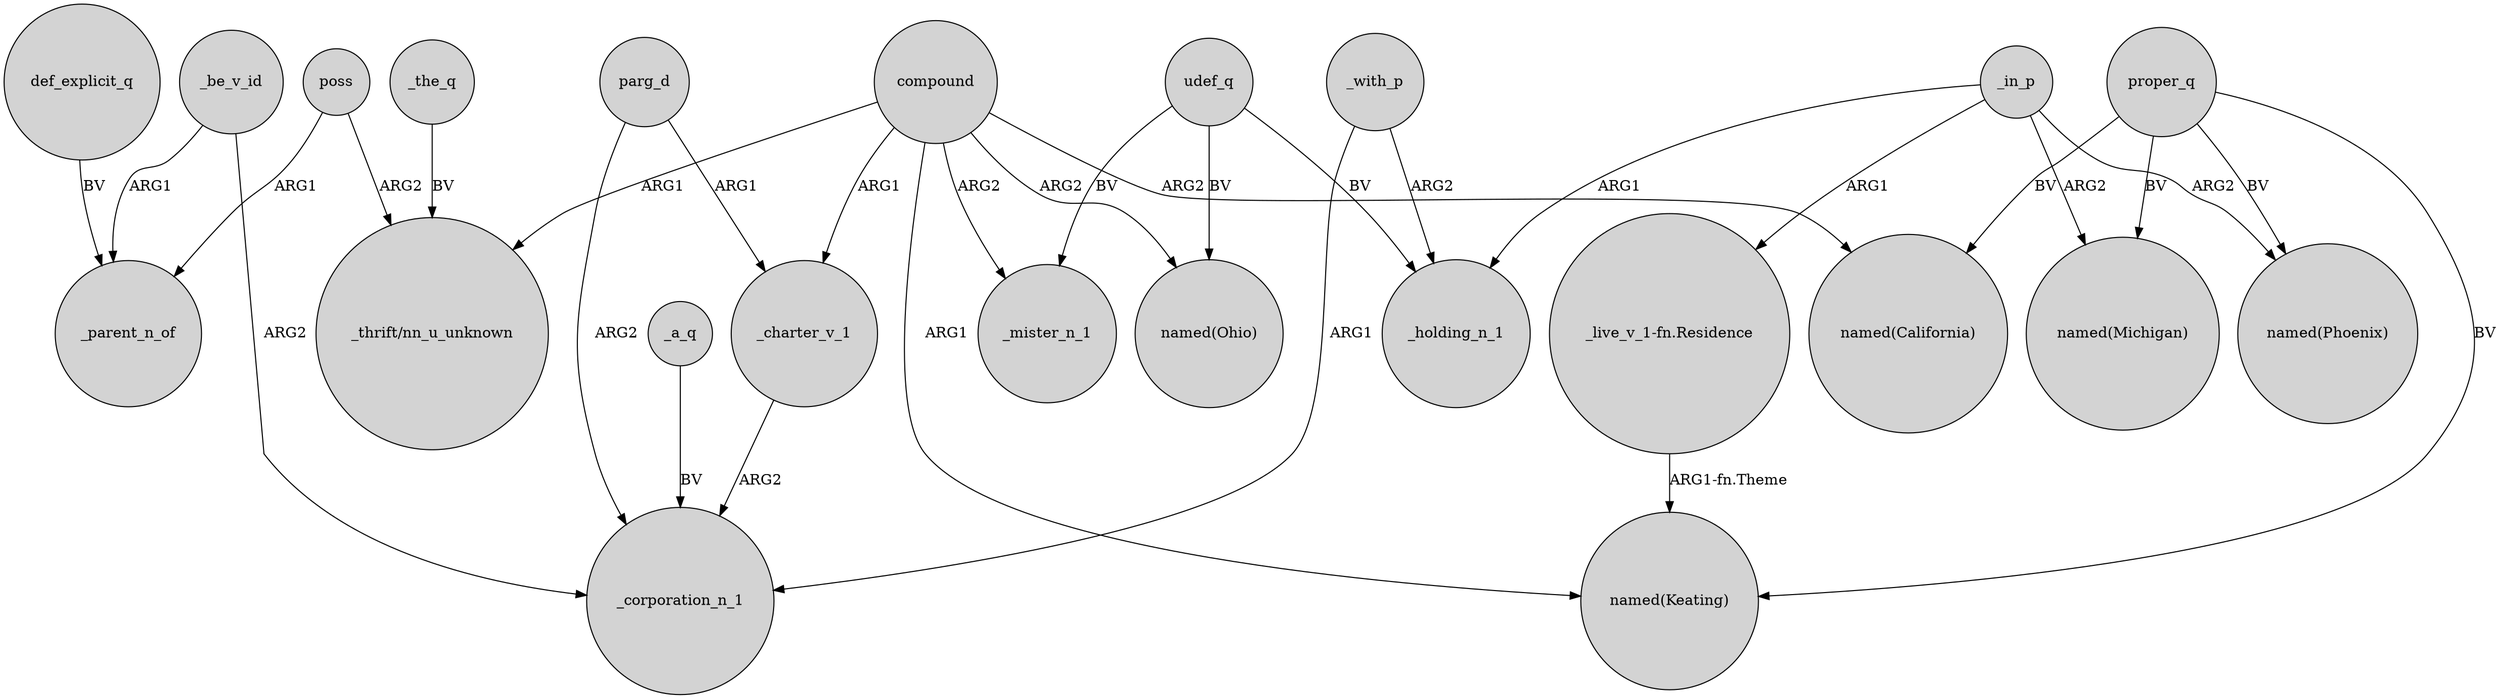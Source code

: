 digraph {
	node [shape=circle style=filled]
	_in_p -> "_live_v_1-fn.Residence" [label=ARG1]
	parg_d -> _charter_v_1 [label=ARG1]
	poss -> _parent_n_of [label=ARG1]
	def_explicit_q -> _parent_n_of [label=BV]
	_in_p -> _holding_n_1 [label=ARG1]
	"_live_v_1-fn.Residence" -> "named(Keating)" [label="ARG1-fn.Theme"]
	_be_v_id -> _corporation_n_1 [label=ARG2]
	compound -> _mister_n_1 [label=ARG2]
	_in_p -> "named(Phoenix)" [label=ARG2]
	proper_q -> "named(Phoenix)" [label=BV]
	compound -> "named(Keating)" [label=ARG1]
	udef_q -> "named(Ohio)" [label=BV]
	_with_p -> _holding_n_1 [label=ARG2]
	udef_q -> _mister_n_1 [label=BV]
	proper_q -> "named(California)" [label=BV]
	_a_q -> _corporation_n_1 [label=BV]
	_charter_v_1 -> _corporation_n_1 [label=ARG2]
	_with_p -> _corporation_n_1 [label=ARG1]
	_in_p -> "named(Michigan)" [label=ARG2]
	proper_q -> "named(Keating)" [label=BV]
	poss -> "_thrift/nn_u_unknown" [label=ARG2]
	proper_q -> "named(Michigan)" [label=BV]
	compound -> "named(Ohio)" [label=ARG2]
	compound -> _charter_v_1 [label=ARG1]
	_the_q -> "_thrift/nn_u_unknown" [label=BV]
	parg_d -> _corporation_n_1 [label=ARG2]
	compound -> "named(California)" [label=ARG2]
	udef_q -> _holding_n_1 [label=BV]
	_be_v_id -> _parent_n_of [label=ARG1]
	compound -> "_thrift/nn_u_unknown" [label=ARG1]
}

